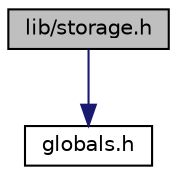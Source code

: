 digraph "lib/storage.h"
{
 // LATEX_PDF_SIZE
  edge [fontname="Helvetica",fontsize="10",labelfontname="Helvetica",labelfontsize="10"];
  node [fontname="Helvetica",fontsize="10",shape=record];
  Node1 [label="lib/storage.h",height=0.2,width=0.4,color="black", fillcolor="grey75", style="filled", fontcolor="black",tooltip="This is what is used to communicate with the internal filesystem."];
  Node1 -> Node2 [color="midnightblue",fontsize="10",style="solid",fontname="Helvetica"];
  Node2 [label="globals.h",height=0.2,width=0.4,color="black", fillcolor="white", style="filled",URL="$lib_2globals_8h_source.html",tooltip=" "];
}
